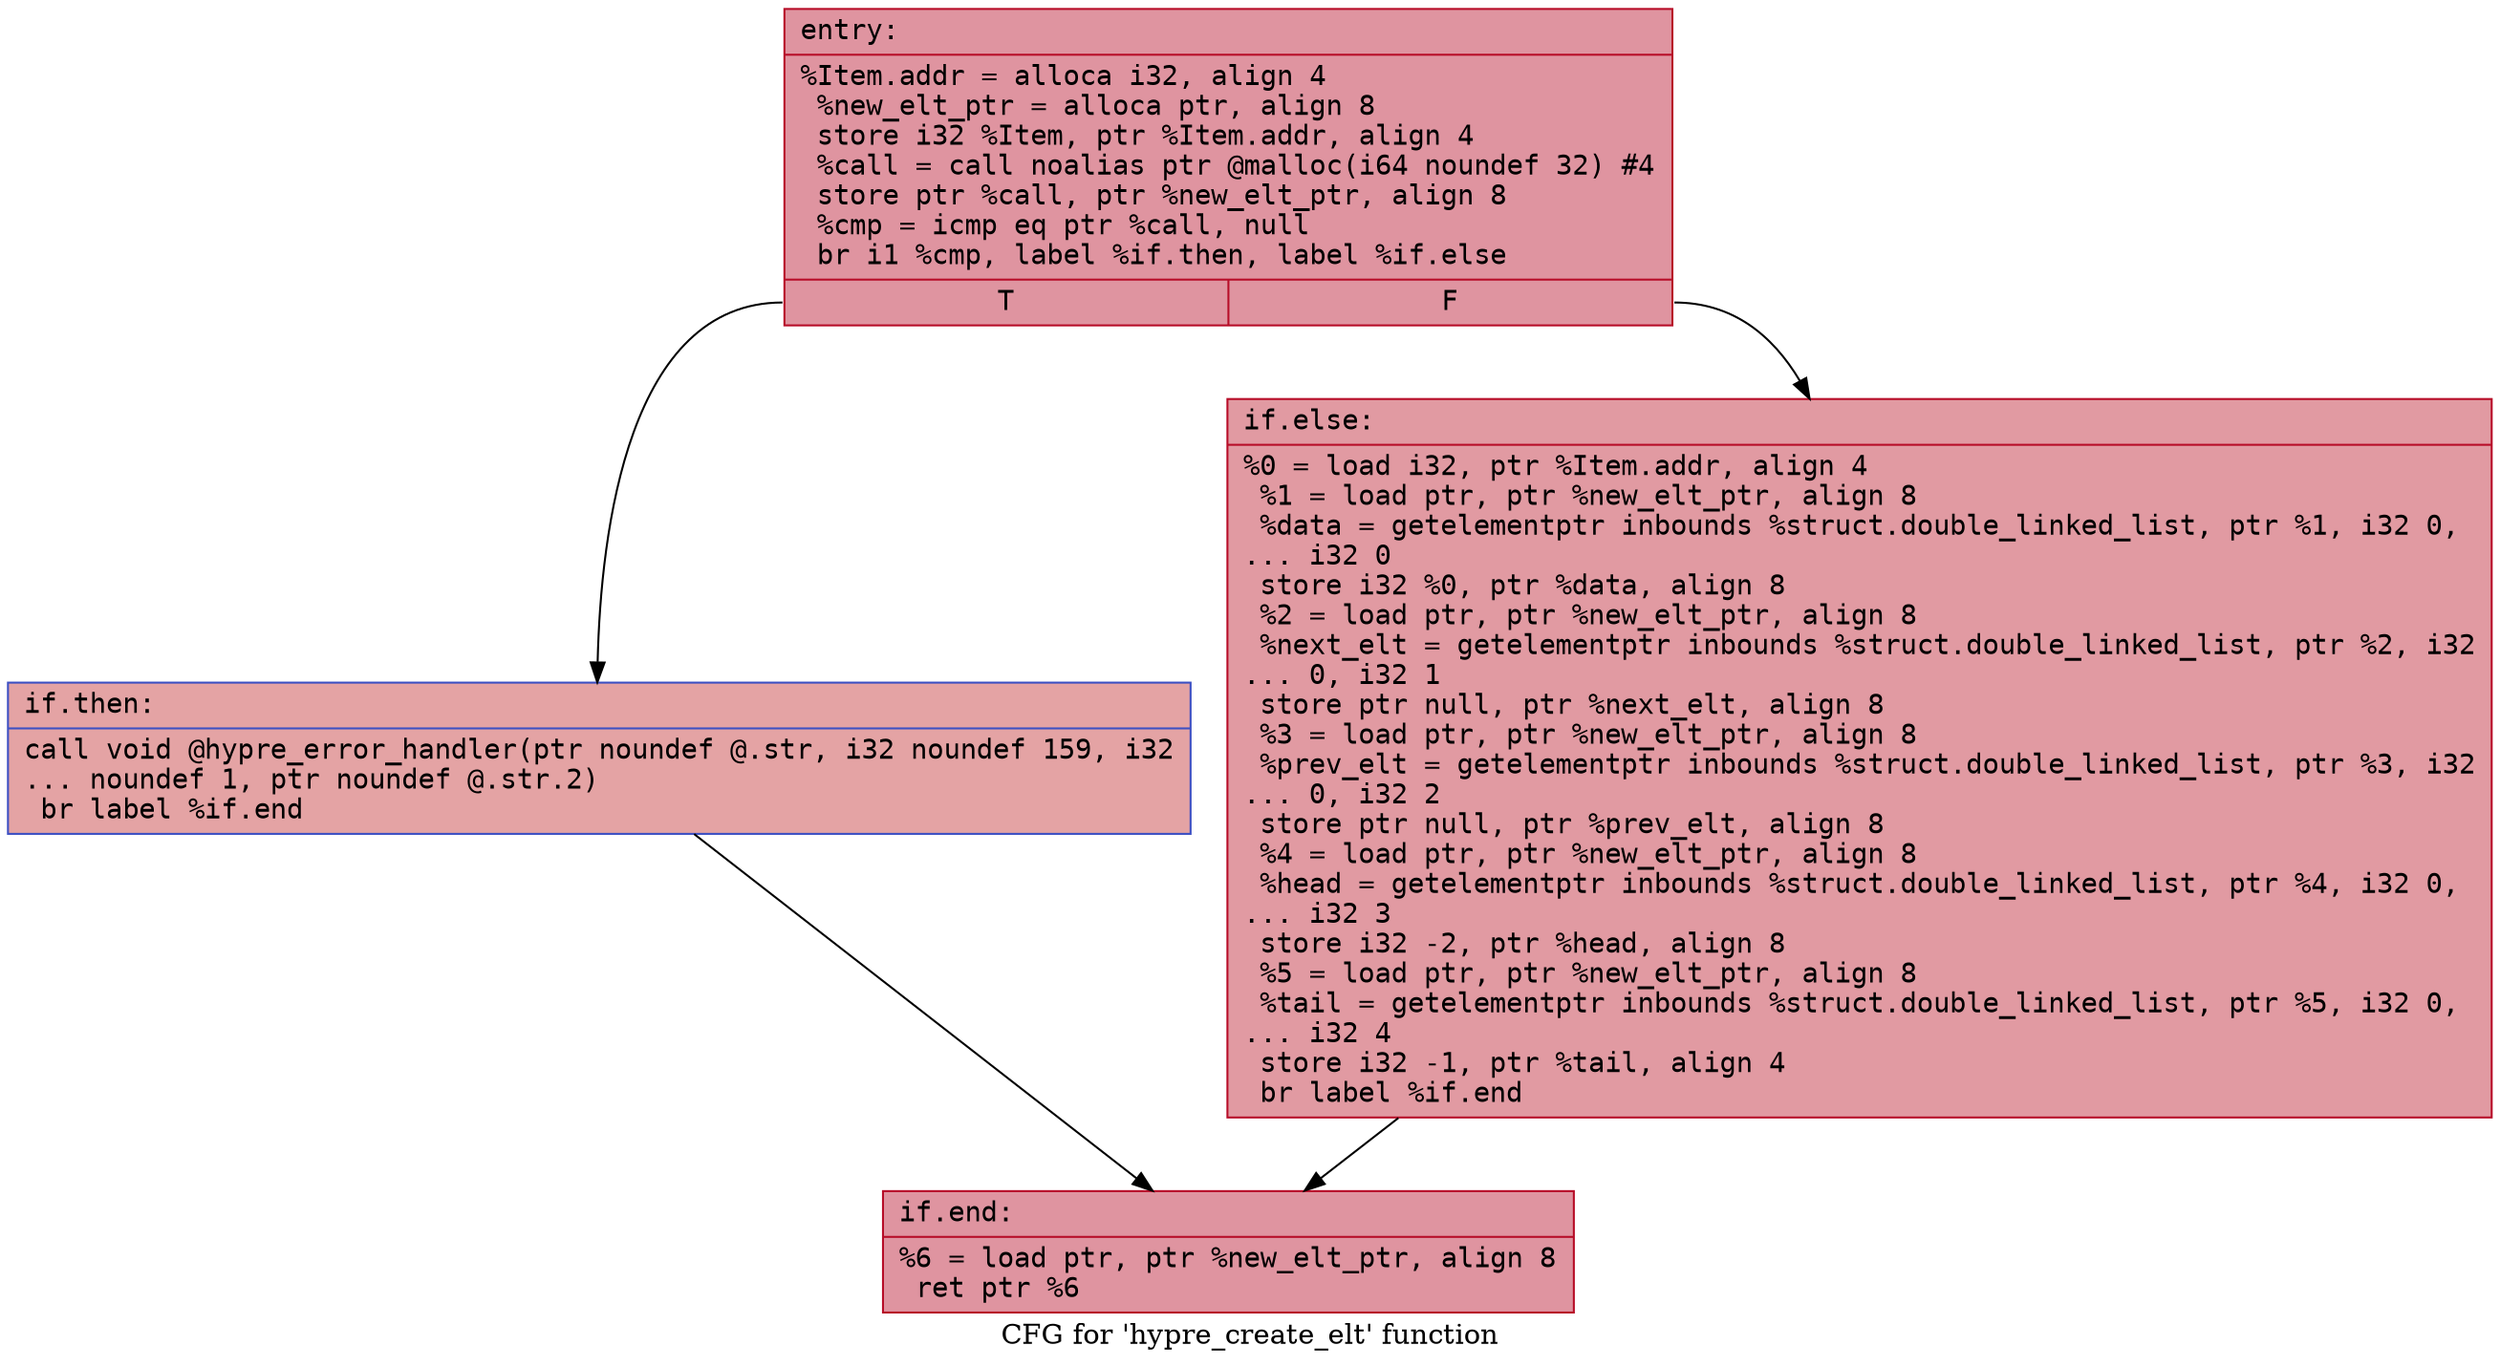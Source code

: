 digraph "CFG for 'hypre_create_elt' function" {
	label="CFG for 'hypre_create_elt' function";

	Node0x564798d6a7b0 [shape=record,color="#b70d28ff", style=filled, fillcolor="#b70d2870" fontname="Courier",label="{entry:\l|  %Item.addr = alloca i32, align 4\l  %new_elt_ptr = alloca ptr, align 8\l  store i32 %Item, ptr %Item.addr, align 4\l  %call = call noalias ptr @malloc(i64 noundef 32) #4\l  store ptr %call, ptr %new_elt_ptr, align 8\l  %cmp = icmp eq ptr %call, null\l  br i1 %cmp, label %if.then, label %if.else\l|{<s0>T|<s1>F}}"];
	Node0x564798d6a7b0:s0 -> Node0x564798d702b0[tooltip="entry -> if.then\nProbability 37.50%" ];
	Node0x564798d6a7b0:s1 -> Node0x564798d70320[tooltip="entry -> if.else\nProbability 62.50%" ];
	Node0x564798d702b0 [shape=record,color="#3d50c3ff", style=filled, fillcolor="#c32e3170" fontname="Courier",label="{if.then:\l|  call void @hypre_error_handler(ptr noundef @.str, i32 noundef 159, i32\l... noundef 1, ptr noundef @.str.2)\l  br label %if.end\l}"];
	Node0x564798d702b0 -> Node0x564798d70660[tooltip="if.then -> if.end\nProbability 100.00%" ];
	Node0x564798d70320 [shape=record,color="#b70d28ff", style=filled, fillcolor="#bb1b2c70" fontname="Courier",label="{if.else:\l|  %0 = load i32, ptr %Item.addr, align 4\l  %1 = load ptr, ptr %new_elt_ptr, align 8\l  %data = getelementptr inbounds %struct.double_linked_list, ptr %1, i32 0,\l... i32 0\l  store i32 %0, ptr %data, align 8\l  %2 = load ptr, ptr %new_elt_ptr, align 8\l  %next_elt = getelementptr inbounds %struct.double_linked_list, ptr %2, i32\l... 0, i32 1\l  store ptr null, ptr %next_elt, align 8\l  %3 = load ptr, ptr %new_elt_ptr, align 8\l  %prev_elt = getelementptr inbounds %struct.double_linked_list, ptr %3, i32\l... 0, i32 2\l  store ptr null, ptr %prev_elt, align 8\l  %4 = load ptr, ptr %new_elt_ptr, align 8\l  %head = getelementptr inbounds %struct.double_linked_list, ptr %4, i32 0,\l... i32 3\l  store i32 -2, ptr %head, align 8\l  %5 = load ptr, ptr %new_elt_ptr, align 8\l  %tail = getelementptr inbounds %struct.double_linked_list, ptr %5, i32 0,\l... i32 4\l  store i32 -1, ptr %tail, align 4\l  br label %if.end\l}"];
	Node0x564798d70320 -> Node0x564798d70660[tooltip="if.else -> if.end\nProbability 100.00%" ];
	Node0x564798d70660 [shape=record,color="#b70d28ff", style=filled, fillcolor="#b70d2870" fontname="Courier",label="{if.end:\l|  %6 = load ptr, ptr %new_elt_ptr, align 8\l  ret ptr %6\l}"];
}

